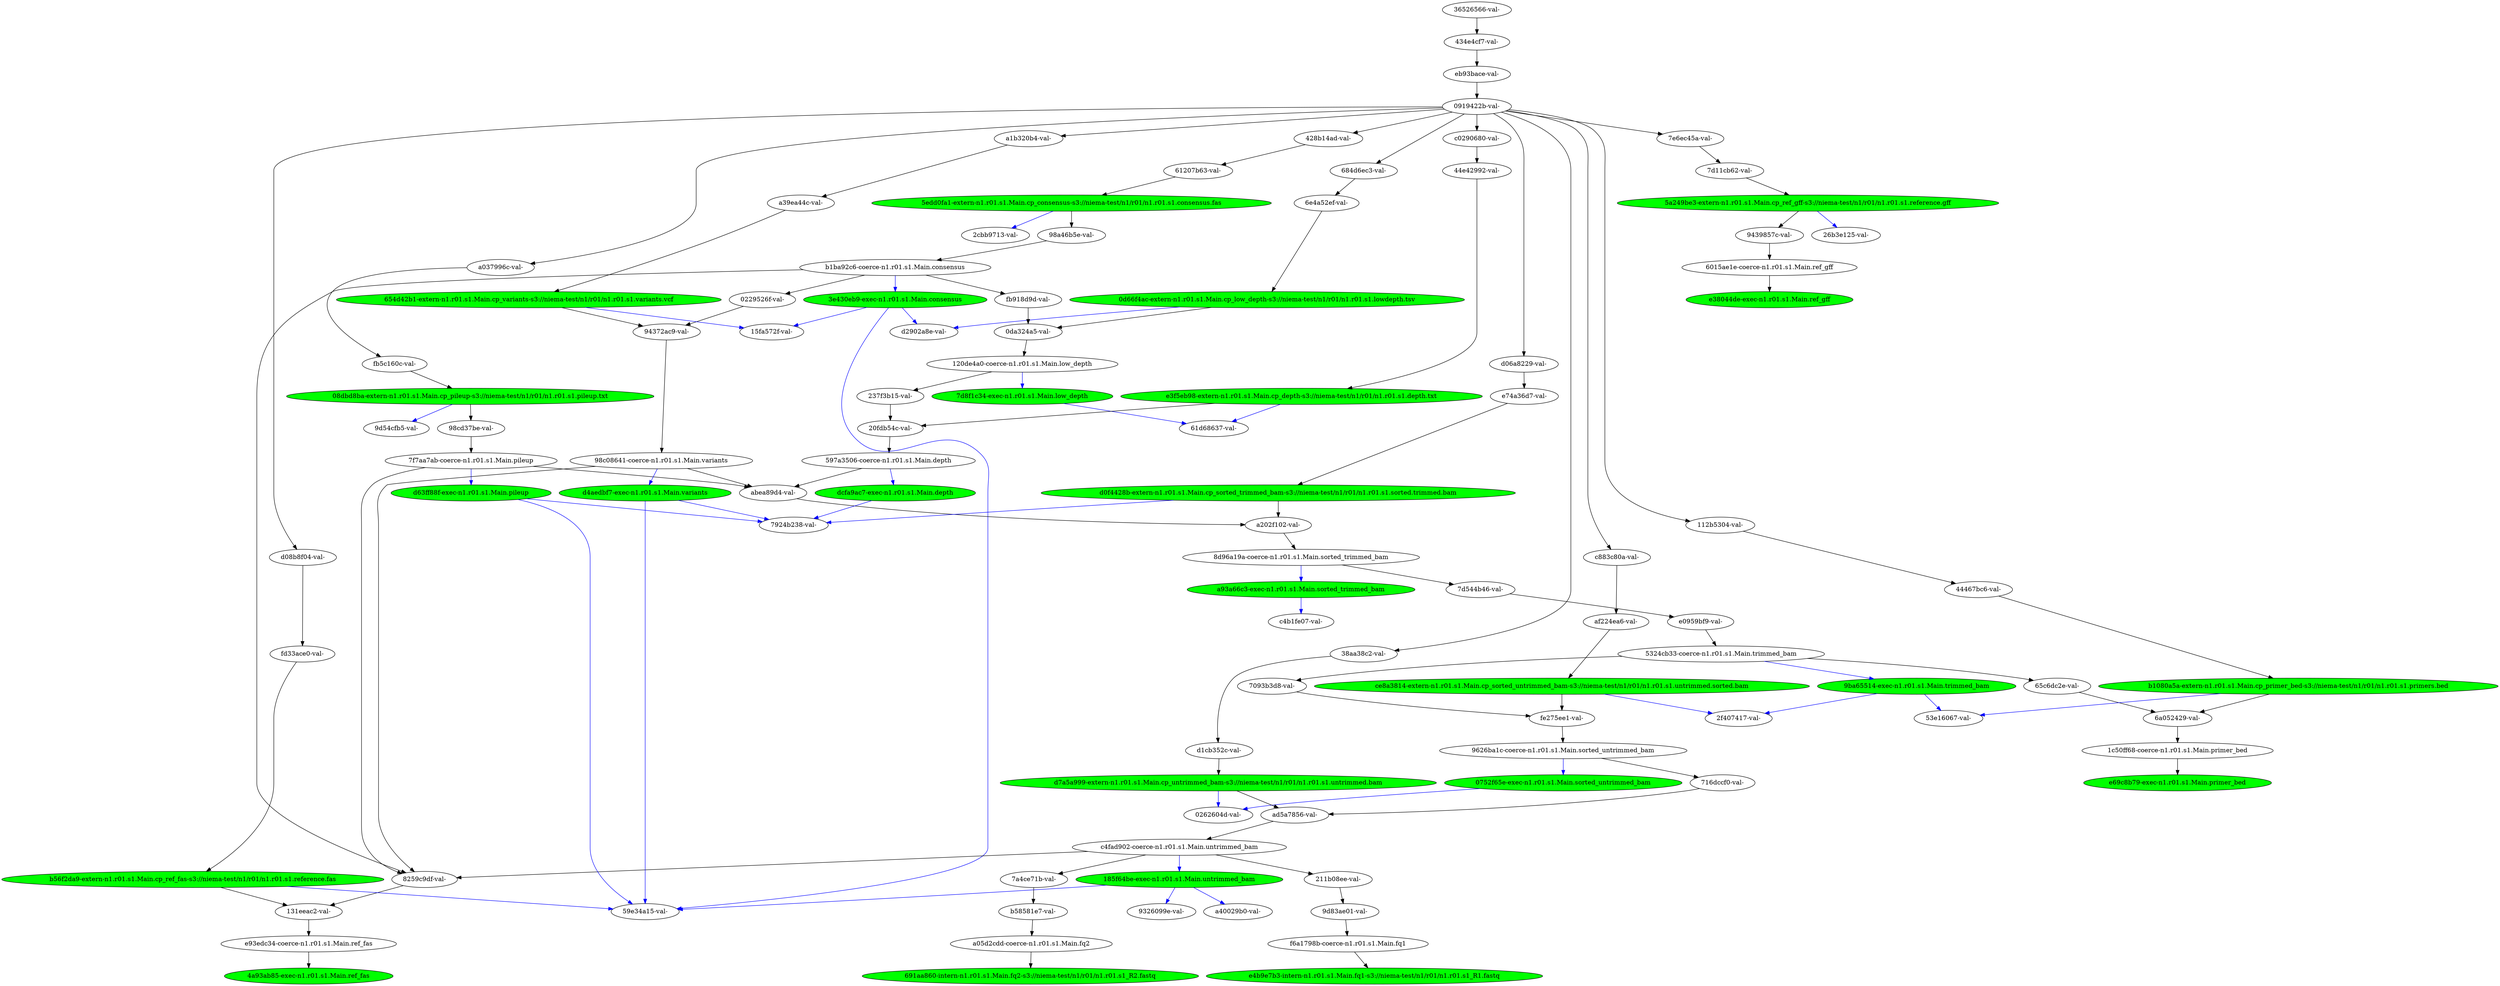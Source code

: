 strict digraph "reflow flowgraph sha256:d9c18f6bbde551315508e5cc31b0437515d0eaa63fdd3947dec1e9f31d0166f8" {
// Node definitions.
"0229526f-val-";
"0262604d-val-";
"0752f65e-exec-n1.r01.s1.Main.sorted_untrimmed_bam" [
fillcolor=green
style=filled
];
"08dbd8ba-extern-n1.r01.s1.Main.cp_pileup-s3://niema-test/n1/r01/n1.r01.s1.pileup.txt" [
fillcolor=green
style=filled
];
"0919422b-val-";
"0d66f4ac-extern-n1.r01.s1.Main.cp_low_depth-s3://niema-test/n1/r01/n1.r01.s1.lowdepth.tsv" [
fillcolor=green
style=filled
];
"0da324a5-val-";
"112b5304-val-";
"120de4a0-coerce-n1.r01.s1.Main.low_depth";
"131eeac2-val-";
"15fa572f-val-";
"185f64be-exec-n1.r01.s1.Main.untrimmed_bam" [
fillcolor=green
style=filled
];
"1c50ff68-coerce-n1.r01.s1.Main.primer_bed";
"20fdb54c-val-";
"211b08ee-val-";
"237f3b15-val-";
"26b3e125-val-";
"2cbb9713-val-";
"2f407417-val-";
"36526566-val-";
"38aa38c2-val-";
"3e430eb9-exec-n1.r01.s1.Main.consensus" [
fillcolor=green
style=filled
];
"428b14ad-val-";
"434e4cf7-val-";
"44467bc6-val-";
"44e42992-val-";
"4a93ab85-exec-n1.r01.s1.Main.ref_fas" [
fillcolor=green
style=filled
];
"5324cb33-coerce-n1.r01.s1.Main.trimmed_bam";
"53e16067-val-";
"597a3506-coerce-n1.r01.s1.Main.depth";
"59e34a15-val-";
"5a249be3-extern-n1.r01.s1.Main.cp_ref_gff-s3://niema-test/n1/r01/n1.r01.s1.reference.gff" [
fillcolor=green
style=filled
];
"5edd0fa1-extern-n1.r01.s1.Main.cp_consensus-s3://niema-test/n1/r01/n1.r01.s1.consensus.fas" [
fillcolor=green
style=filled
];
"6015ae1e-coerce-n1.r01.s1.Main.ref_gff";
"61207b63-val-";
"61d68637-val-";
"654d42b1-extern-n1.r01.s1.Main.cp_variants-s3://niema-test/n1/r01/n1.r01.s1.variants.vcf" [
fillcolor=green
style=filled
];
"65c6dc2e-val-";
"684d6ec3-val-";
"691aa860-intern-n1.r01.s1.Main.fq2-s3://niema-test/n1/r01/n1.r01.s1_R2.fastq" [
fillcolor=green
style=filled
];
"6a052429-val-";
"6e4a52ef-val-";
"7093b3d8-val-";
"716dccf0-val-";
"7924b238-val-";
"7a4ce71b-val-";
"7d11cb62-val-";
"7d544b46-val-";
"7d8f1c34-exec-n1.r01.s1.Main.low_depth" [
fillcolor=green
style=filled
];
"7e6ec45a-val-";
"7f7aa7ab-coerce-n1.r01.s1.Main.pileup";
"8259c9df-val-";
"8d96a19a-coerce-n1.r01.s1.Main.sorted_trimmed_bam";
"9326099e-val-";
"94372ac9-val-";
"9439857c-val-";
"9626ba1c-coerce-n1.r01.s1.Main.sorted_untrimmed_bam";
"98a46b5e-val-";
"98c08641-coerce-n1.r01.s1.Main.variants";
"98cd37be-val-";
"9ba65514-exec-n1.r01.s1.Main.trimmed_bam" [
fillcolor=green
style=filled
];
"9d54cfb5-val-";
"9d83ae01-val-";
"a037996c-val-";
"a05d2cdd-coerce-n1.r01.s1.Main.fq2";
"a1b320b4-val-";
"a202f102-val-";
"a39ea44c-val-";
"a40029b0-val-";
"a93a66c3-exec-n1.r01.s1.Main.sorted_trimmed_bam" [
fillcolor=green
style=filled
];
"abea89d4-val-";
"ad5a7856-val-";
"af224ea6-val-";
"b1080a5a-extern-n1.r01.s1.Main.cp_primer_bed-s3://niema-test/n1/r01/n1.r01.s1.primers.bed" [
fillcolor=green
style=filled
];
"b1ba92c6-coerce-n1.r01.s1.Main.consensus";
"b56f2da9-extern-n1.r01.s1.Main.cp_ref_fas-s3://niema-test/n1/r01/n1.r01.s1.reference.fas" [
fillcolor=green
style=filled
];
"b58581e7-val-";
"c0290680-val-";
"c4b1fe07-val-";
"c4fad902-coerce-n1.r01.s1.Main.untrimmed_bam";
"c883c80a-val-";
"ce8a3814-extern-n1.r01.s1.Main.cp_sorted_untrimmed_bam-s3://niema-test/n1/r01/n1.r01.s1.untrimmed.sorted.bam" [
fillcolor=green
style=filled
];
"d06a8229-val-";
"d08b8f04-val-";
"d0f4428b-extern-n1.r01.s1.Main.cp_sorted_trimmed_bam-s3://niema-test/n1/r01/n1.r01.s1.sorted.trimmed.bam" [
fillcolor=green
style=filled
];
"d1cb352c-val-";
"d2902a8e-val-";
"d4aedbf7-exec-n1.r01.s1.Main.variants" [
fillcolor=green
style=filled
];
"d63ff88f-exec-n1.r01.s1.Main.pileup" [
fillcolor=green
style=filled
];
"d7a5a999-extern-n1.r01.s1.Main.cp_untrimmed_bam-s3://niema-test/n1/r01/n1.r01.s1.untrimmed.bam" [
fillcolor=green
style=filled
];
"dcfa9ac7-exec-n1.r01.s1.Main.depth" [
fillcolor=green
style=filled
];
"e0959bf9-val-";
"e38044de-exec-n1.r01.s1.Main.ref_gff" [
fillcolor=green
style=filled
];
"e3f5eb98-extern-n1.r01.s1.Main.cp_depth-s3://niema-test/n1/r01/n1.r01.s1.depth.txt" [
fillcolor=green
style=filled
];
"e4b9e7b3-intern-n1.r01.s1.Main.fq1-s3://niema-test/n1/r01/n1.r01.s1_R1.fastq" [
fillcolor=green
style=filled
];
"e69c8b79-exec-n1.r01.s1.Main.primer_bed" [
fillcolor=green
style=filled
];
"e74a36d7-val-";
"e93edc34-coerce-n1.r01.s1.Main.ref_fas";
"eb93bace-val-";
"f6a1798b-coerce-n1.r01.s1.Main.fq1";
"fb5c160c-val-";
"fb918d9d-val-";
"fd33ace0-val-";
"fe275ee1-val-";

// Edge definitions.
"0229526f-val-" -> "94372ac9-val-" [dynamic=false];
"0752f65e-exec-n1.r01.s1.Main.sorted_untrimmed_bam" -> "0262604d-val-" [
dynamic=true
color=blue
];
"08dbd8ba-extern-n1.r01.s1.Main.cp_pileup-s3://niema-test/n1/r01/n1.r01.s1.pileup.txt" -> "98cd37be-val-" [dynamic=false];
"08dbd8ba-extern-n1.r01.s1.Main.cp_pileup-s3://niema-test/n1/r01/n1.r01.s1.pileup.txt" -> "9d54cfb5-val-" [
dynamic=true
color=blue
];
"0919422b-val-" -> "112b5304-val-" [dynamic=false];
"0919422b-val-" -> "38aa38c2-val-" [dynamic=false];
"0919422b-val-" -> "428b14ad-val-" [dynamic=false];
"0919422b-val-" -> "684d6ec3-val-" [dynamic=false];
"0919422b-val-" -> "7e6ec45a-val-" [dynamic=false];
"0919422b-val-" -> "a037996c-val-" [dynamic=false];
"0919422b-val-" -> "a1b320b4-val-" [dynamic=false];
"0919422b-val-" -> "c0290680-val-" [dynamic=false];
"0919422b-val-" -> "c883c80a-val-" [dynamic=false];
"0919422b-val-" -> "d06a8229-val-" [dynamic=false];
"0919422b-val-" -> "d08b8f04-val-" [dynamic=false];
"0d66f4ac-extern-n1.r01.s1.Main.cp_low_depth-s3://niema-test/n1/r01/n1.r01.s1.lowdepth.tsv" -> "0da324a5-val-" [dynamic=false];
"0d66f4ac-extern-n1.r01.s1.Main.cp_low_depth-s3://niema-test/n1/r01/n1.r01.s1.lowdepth.tsv" -> "d2902a8e-val-" [
dynamic=true
color=blue
];
"0da324a5-val-" -> "120de4a0-coerce-n1.r01.s1.Main.low_depth" [dynamic=false];
"112b5304-val-" -> "44467bc6-val-" [dynamic=false];
"120de4a0-coerce-n1.r01.s1.Main.low_depth" -> "237f3b15-val-" [dynamic=false];
"120de4a0-coerce-n1.r01.s1.Main.low_depth" -> "7d8f1c34-exec-n1.r01.s1.Main.low_depth" [
dynamic=true
color=blue
];
"131eeac2-val-" -> "e93edc34-coerce-n1.r01.s1.Main.ref_fas" [dynamic=false];
"185f64be-exec-n1.r01.s1.Main.untrimmed_bam" -> "59e34a15-val-" [
dynamic=true
color=blue
];
"185f64be-exec-n1.r01.s1.Main.untrimmed_bam" -> "9326099e-val-" [
dynamic=true
color=blue
];
"185f64be-exec-n1.r01.s1.Main.untrimmed_bam" -> "a40029b0-val-" [
dynamic=true
color=blue
];
"1c50ff68-coerce-n1.r01.s1.Main.primer_bed" -> "e69c8b79-exec-n1.r01.s1.Main.primer_bed" [dynamic=false];
"20fdb54c-val-" -> "597a3506-coerce-n1.r01.s1.Main.depth" [dynamic=false];
"211b08ee-val-" -> "9d83ae01-val-" [dynamic=false];
"237f3b15-val-" -> "20fdb54c-val-" [dynamic=false];
"36526566-val-" -> "434e4cf7-val-" [dynamic=false];
"38aa38c2-val-" -> "d1cb352c-val-" [dynamic=false];
"3e430eb9-exec-n1.r01.s1.Main.consensus" -> "15fa572f-val-" [
dynamic=true
color=blue
];
"3e430eb9-exec-n1.r01.s1.Main.consensus" -> "59e34a15-val-" [
dynamic=true
color=blue
];
"3e430eb9-exec-n1.r01.s1.Main.consensus" -> "d2902a8e-val-" [
dynamic=true
color=blue
];
"428b14ad-val-" -> "61207b63-val-" [dynamic=false];
"434e4cf7-val-" -> "eb93bace-val-" [dynamic=false];
"44467bc6-val-" -> "b1080a5a-extern-n1.r01.s1.Main.cp_primer_bed-s3://niema-test/n1/r01/n1.r01.s1.primers.bed" [dynamic=false];
"44e42992-val-" -> "e3f5eb98-extern-n1.r01.s1.Main.cp_depth-s3://niema-test/n1/r01/n1.r01.s1.depth.txt" [dynamic=false];
"5324cb33-coerce-n1.r01.s1.Main.trimmed_bam" -> "65c6dc2e-val-" [dynamic=false];
"5324cb33-coerce-n1.r01.s1.Main.trimmed_bam" -> "7093b3d8-val-" [dynamic=false];
"5324cb33-coerce-n1.r01.s1.Main.trimmed_bam" -> "9ba65514-exec-n1.r01.s1.Main.trimmed_bam" [
dynamic=true
color=blue
];
"597a3506-coerce-n1.r01.s1.Main.depth" -> "abea89d4-val-" [dynamic=false];
"597a3506-coerce-n1.r01.s1.Main.depth" -> "dcfa9ac7-exec-n1.r01.s1.Main.depth" [
dynamic=true
color=blue
];
"5a249be3-extern-n1.r01.s1.Main.cp_ref_gff-s3://niema-test/n1/r01/n1.r01.s1.reference.gff" -> "26b3e125-val-" [
dynamic=true
color=blue
];
"5a249be3-extern-n1.r01.s1.Main.cp_ref_gff-s3://niema-test/n1/r01/n1.r01.s1.reference.gff" -> "9439857c-val-" [dynamic=false];
"5edd0fa1-extern-n1.r01.s1.Main.cp_consensus-s3://niema-test/n1/r01/n1.r01.s1.consensus.fas" -> "2cbb9713-val-" [
dynamic=true
color=blue
];
"5edd0fa1-extern-n1.r01.s1.Main.cp_consensus-s3://niema-test/n1/r01/n1.r01.s1.consensus.fas" -> "98a46b5e-val-" [dynamic=false];
"6015ae1e-coerce-n1.r01.s1.Main.ref_gff" -> "e38044de-exec-n1.r01.s1.Main.ref_gff" [dynamic=false];
"61207b63-val-" -> "5edd0fa1-extern-n1.r01.s1.Main.cp_consensus-s3://niema-test/n1/r01/n1.r01.s1.consensus.fas" [dynamic=false];
"654d42b1-extern-n1.r01.s1.Main.cp_variants-s3://niema-test/n1/r01/n1.r01.s1.variants.vcf" -> "15fa572f-val-" [
dynamic=true
color=blue
];
"654d42b1-extern-n1.r01.s1.Main.cp_variants-s3://niema-test/n1/r01/n1.r01.s1.variants.vcf" -> "94372ac9-val-" [dynamic=false];
"65c6dc2e-val-" -> "6a052429-val-" [dynamic=false];
"684d6ec3-val-" -> "6e4a52ef-val-" [dynamic=false];
"6a052429-val-" -> "1c50ff68-coerce-n1.r01.s1.Main.primer_bed" [dynamic=false];
"6e4a52ef-val-" -> "0d66f4ac-extern-n1.r01.s1.Main.cp_low_depth-s3://niema-test/n1/r01/n1.r01.s1.lowdepth.tsv" [dynamic=false];
"7093b3d8-val-" -> "fe275ee1-val-" [dynamic=false];
"716dccf0-val-" -> "ad5a7856-val-" [dynamic=false];
"7a4ce71b-val-" -> "b58581e7-val-" [dynamic=false];
"7d11cb62-val-" -> "5a249be3-extern-n1.r01.s1.Main.cp_ref_gff-s3://niema-test/n1/r01/n1.r01.s1.reference.gff" [dynamic=false];
"7d544b46-val-" -> "e0959bf9-val-" [dynamic=false];
"7d8f1c34-exec-n1.r01.s1.Main.low_depth" -> "61d68637-val-" [
dynamic=true
color=blue
];
"7e6ec45a-val-" -> "7d11cb62-val-" [dynamic=false];
"7f7aa7ab-coerce-n1.r01.s1.Main.pileup" -> "8259c9df-val-" [dynamic=false];
"7f7aa7ab-coerce-n1.r01.s1.Main.pileup" -> "abea89d4-val-" [dynamic=false];
"7f7aa7ab-coerce-n1.r01.s1.Main.pileup" -> "d63ff88f-exec-n1.r01.s1.Main.pileup" [
dynamic=true
color=blue
];
"8259c9df-val-" -> "131eeac2-val-" [dynamic=false];
"8d96a19a-coerce-n1.r01.s1.Main.sorted_trimmed_bam" -> "7d544b46-val-" [dynamic=false];
"8d96a19a-coerce-n1.r01.s1.Main.sorted_trimmed_bam" -> "a93a66c3-exec-n1.r01.s1.Main.sorted_trimmed_bam" [
dynamic=true
color=blue
];
"94372ac9-val-" -> "98c08641-coerce-n1.r01.s1.Main.variants" [dynamic=false];
"9439857c-val-" -> "6015ae1e-coerce-n1.r01.s1.Main.ref_gff" [dynamic=false];
"9626ba1c-coerce-n1.r01.s1.Main.sorted_untrimmed_bam" -> "0752f65e-exec-n1.r01.s1.Main.sorted_untrimmed_bam" [
dynamic=true
color=blue
];
"9626ba1c-coerce-n1.r01.s1.Main.sorted_untrimmed_bam" -> "716dccf0-val-" [dynamic=false];
"98a46b5e-val-" -> "b1ba92c6-coerce-n1.r01.s1.Main.consensus" [dynamic=false];
"98c08641-coerce-n1.r01.s1.Main.variants" -> "8259c9df-val-" [dynamic=false];
"98c08641-coerce-n1.r01.s1.Main.variants" -> "abea89d4-val-" [dynamic=false];
"98c08641-coerce-n1.r01.s1.Main.variants" -> "d4aedbf7-exec-n1.r01.s1.Main.variants" [
dynamic=true
color=blue
];
"98cd37be-val-" -> "7f7aa7ab-coerce-n1.r01.s1.Main.pileup" [dynamic=false];
"9ba65514-exec-n1.r01.s1.Main.trimmed_bam" -> "2f407417-val-" [
dynamic=true
color=blue
];
"9ba65514-exec-n1.r01.s1.Main.trimmed_bam" -> "53e16067-val-" [
dynamic=true
color=blue
];
"9d83ae01-val-" -> "f6a1798b-coerce-n1.r01.s1.Main.fq1" [dynamic=false];
"a037996c-val-" -> "fb5c160c-val-" [dynamic=false];
"a05d2cdd-coerce-n1.r01.s1.Main.fq2" -> "691aa860-intern-n1.r01.s1.Main.fq2-s3://niema-test/n1/r01/n1.r01.s1_R2.fastq" [dynamic=false];
"a1b320b4-val-" -> "a39ea44c-val-" [dynamic=false];
"a202f102-val-" -> "8d96a19a-coerce-n1.r01.s1.Main.sorted_trimmed_bam" [dynamic=false];
"a39ea44c-val-" -> "654d42b1-extern-n1.r01.s1.Main.cp_variants-s3://niema-test/n1/r01/n1.r01.s1.variants.vcf" [dynamic=false];
"a93a66c3-exec-n1.r01.s1.Main.sorted_trimmed_bam" -> "c4b1fe07-val-" [
dynamic=true
color=blue
];
"abea89d4-val-" -> "a202f102-val-" [dynamic=false];
"ad5a7856-val-" -> "c4fad902-coerce-n1.r01.s1.Main.untrimmed_bam" [dynamic=false];
"af224ea6-val-" -> "ce8a3814-extern-n1.r01.s1.Main.cp_sorted_untrimmed_bam-s3://niema-test/n1/r01/n1.r01.s1.untrimmed.sorted.bam" [dynamic=false];
"b1080a5a-extern-n1.r01.s1.Main.cp_primer_bed-s3://niema-test/n1/r01/n1.r01.s1.primers.bed" -> "53e16067-val-" [
dynamic=true
color=blue
];
"b1080a5a-extern-n1.r01.s1.Main.cp_primer_bed-s3://niema-test/n1/r01/n1.r01.s1.primers.bed" -> "6a052429-val-" [dynamic=false];
"b1ba92c6-coerce-n1.r01.s1.Main.consensus" -> "0229526f-val-" [dynamic=false];
"b1ba92c6-coerce-n1.r01.s1.Main.consensus" -> "3e430eb9-exec-n1.r01.s1.Main.consensus" [
dynamic=true
color=blue
];
"b1ba92c6-coerce-n1.r01.s1.Main.consensus" -> "8259c9df-val-" [dynamic=false];
"b1ba92c6-coerce-n1.r01.s1.Main.consensus" -> "fb918d9d-val-" [dynamic=false];
"b56f2da9-extern-n1.r01.s1.Main.cp_ref_fas-s3://niema-test/n1/r01/n1.r01.s1.reference.fas" -> "131eeac2-val-" [dynamic=false];
"b56f2da9-extern-n1.r01.s1.Main.cp_ref_fas-s3://niema-test/n1/r01/n1.r01.s1.reference.fas" -> "59e34a15-val-" [
dynamic=true
color=blue
];
"b58581e7-val-" -> "a05d2cdd-coerce-n1.r01.s1.Main.fq2" [dynamic=false];
"c0290680-val-" -> "44e42992-val-" [dynamic=false];
"c4fad902-coerce-n1.r01.s1.Main.untrimmed_bam" -> "185f64be-exec-n1.r01.s1.Main.untrimmed_bam" [
dynamic=true
color=blue
];
"c4fad902-coerce-n1.r01.s1.Main.untrimmed_bam" -> "211b08ee-val-" [dynamic=false];
"c4fad902-coerce-n1.r01.s1.Main.untrimmed_bam" -> "7a4ce71b-val-" [dynamic=false];
"c4fad902-coerce-n1.r01.s1.Main.untrimmed_bam" -> "8259c9df-val-" [dynamic=false];
"c883c80a-val-" -> "af224ea6-val-" [dynamic=false];
"ce8a3814-extern-n1.r01.s1.Main.cp_sorted_untrimmed_bam-s3://niema-test/n1/r01/n1.r01.s1.untrimmed.sorted.bam" -> "2f407417-val-" [
dynamic=true
color=blue
];
"ce8a3814-extern-n1.r01.s1.Main.cp_sorted_untrimmed_bam-s3://niema-test/n1/r01/n1.r01.s1.untrimmed.sorted.bam" -> "fe275ee1-val-" [dynamic=false];
"d06a8229-val-" -> "e74a36d7-val-" [dynamic=false];
"d08b8f04-val-" -> "fd33ace0-val-" [dynamic=false];
"d0f4428b-extern-n1.r01.s1.Main.cp_sorted_trimmed_bam-s3://niema-test/n1/r01/n1.r01.s1.sorted.trimmed.bam" -> "7924b238-val-" [
dynamic=true
color=blue
];
"d0f4428b-extern-n1.r01.s1.Main.cp_sorted_trimmed_bam-s3://niema-test/n1/r01/n1.r01.s1.sorted.trimmed.bam" -> "a202f102-val-" [dynamic=false];
"d1cb352c-val-" -> "d7a5a999-extern-n1.r01.s1.Main.cp_untrimmed_bam-s3://niema-test/n1/r01/n1.r01.s1.untrimmed.bam" [dynamic=false];
"d4aedbf7-exec-n1.r01.s1.Main.variants" -> "59e34a15-val-" [
dynamic=true
color=blue
];
"d4aedbf7-exec-n1.r01.s1.Main.variants" -> "7924b238-val-" [
dynamic=true
color=blue
];
"d63ff88f-exec-n1.r01.s1.Main.pileup" -> "59e34a15-val-" [
dynamic=true
color=blue
];
"d63ff88f-exec-n1.r01.s1.Main.pileup" -> "7924b238-val-" [
dynamic=true
color=blue
];
"d7a5a999-extern-n1.r01.s1.Main.cp_untrimmed_bam-s3://niema-test/n1/r01/n1.r01.s1.untrimmed.bam" -> "0262604d-val-" [
dynamic=true
color=blue
];
"d7a5a999-extern-n1.r01.s1.Main.cp_untrimmed_bam-s3://niema-test/n1/r01/n1.r01.s1.untrimmed.bam" -> "ad5a7856-val-" [dynamic=false];
"dcfa9ac7-exec-n1.r01.s1.Main.depth" -> "7924b238-val-" [
dynamic=true
color=blue
];
"e0959bf9-val-" -> "5324cb33-coerce-n1.r01.s1.Main.trimmed_bam" [dynamic=false];
"e3f5eb98-extern-n1.r01.s1.Main.cp_depth-s3://niema-test/n1/r01/n1.r01.s1.depth.txt" -> "20fdb54c-val-" [dynamic=false];
"e3f5eb98-extern-n1.r01.s1.Main.cp_depth-s3://niema-test/n1/r01/n1.r01.s1.depth.txt" -> "61d68637-val-" [
dynamic=true
color=blue
];
"e74a36d7-val-" -> "d0f4428b-extern-n1.r01.s1.Main.cp_sorted_trimmed_bam-s3://niema-test/n1/r01/n1.r01.s1.sorted.trimmed.bam" [dynamic=false];
"e93edc34-coerce-n1.r01.s1.Main.ref_fas" -> "4a93ab85-exec-n1.r01.s1.Main.ref_fas" [dynamic=false];
"eb93bace-val-" -> "0919422b-val-" [dynamic=false];
"f6a1798b-coerce-n1.r01.s1.Main.fq1" -> "e4b9e7b3-intern-n1.r01.s1.Main.fq1-s3://niema-test/n1/r01/n1.r01.s1_R1.fastq" [dynamic=false];
"fb5c160c-val-" -> "08dbd8ba-extern-n1.r01.s1.Main.cp_pileup-s3://niema-test/n1/r01/n1.r01.s1.pileup.txt" [dynamic=false];
"fb918d9d-val-" -> "0da324a5-val-" [dynamic=false];
"fd33ace0-val-" -> "b56f2da9-extern-n1.r01.s1.Main.cp_ref_fas-s3://niema-test/n1/r01/n1.r01.s1.reference.fas" [dynamic=false];
"fe275ee1-val-" -> "9626ba1c-coerce-n1.r01.s1.Main.sorted_untrimmed_bam" [dynamic=false];
}